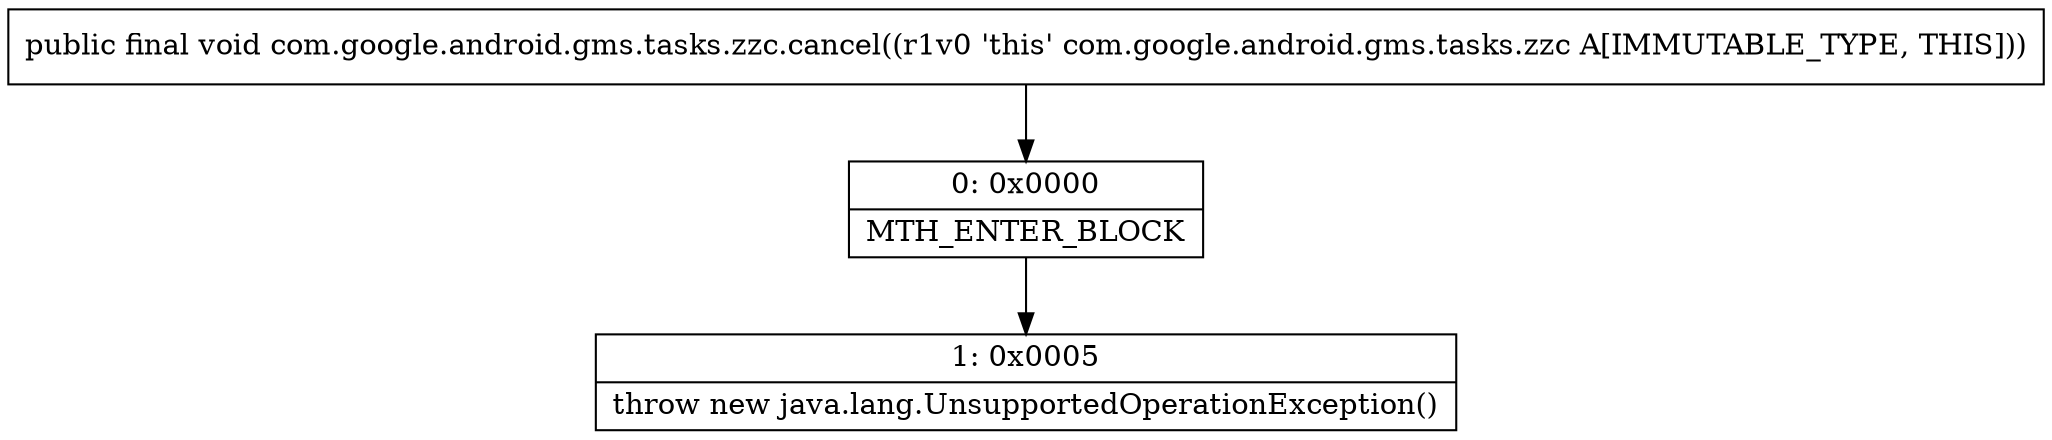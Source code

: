 digraph "CFG forcom.google.android.gms.tasks.zzc.cancel()V" {
Node_0 [shape=record,label="{0\:\ 0x0000|MTH_ENTER_BLOCK\l}"];
Node_1 [shape=record,label="{1\:\ 0x0005|throw new java.lang.UnsupportedOperationException()\l}"];
MethodNode[shape=record,label="{public final void com.google.android.gms.tasks.zzc.cancel((r1v0 'this' com.google.android.gms.tasks.zzc A[IMMUTABLE_TYPE, THIS])) }"];
MethodNode -> Node_0;
Node_0 -> Node_1;
}

